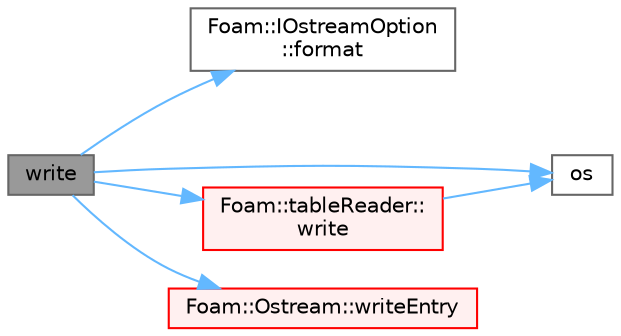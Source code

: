 digraph "write"
{
 // LATEX_PDF_SIZE
  bgcolor="transparent";
  edge [fontname=Helvetica,fontsize=10,labelfontname=Helvetica,labelfontsize=10];
  node [fontname=Helvetica,fontsize=10,shape=box,height=0.2,width=0.4];
  rankdir="LR";
  Node1 [id="Node000001",label="write",height=0.2,width=0.4,color="gray40", fillcolor="grey60", style="filled", fontcolor="black",tooltip=" "];
  Node1 -> Node2 [id="edge1_Node000001_Node000002",color="steelblue1",style="solid",tooltip=" "];
  Node2 [id="Node000002",label="Foam::IOstreamOption\l::format",height=0.2,width=0.4,color="grey40", fillcolor="white", style="filled",URL="$classFoam_1_1IOstreamOption.html#a36d0e60e08757dfbb7d9c9014c03b629",tooltip=" "];
  Node1 -> Node3 [id="edge2_Node000001_Node000003",color="steelblue1",style="solid",tooltip=" "];
  Node3 [id="Node000003",label="os",height=0.2,width=0.4,color="grey40", fillcolor="white", style="filled",URL="$faMeshWriteEdgesOBJ_8H.html#abea05d50bd7259b44f2002c0382ba13e",tooltip=" "];
  Node1 -> Node4 [id="edge3_Node000001_Node000004",color="steelblue1",style="solid",tooltip=" "];
  Node4 [id="Node000004",label="Foam::tableReader::\lwrite",height=0.2,width=0.4,color="red", fillcolor="#FFF0F0", style="filled",URL="$classFoam_1_1tableReader.html#a78cec3e4ecac4a89a3ad8d38f2ad21f5",tooltip=" "];
  Node4 -> Node3 [id="edge4_Node000004_Node000003",color="steelblue1",style="solid",tooltip=" "];
  Node1 -> Node12 [id="edge5_Node000001_Node000012",color="steelblue1",style="solid",tooltip=" "];
  Node12 [id="Node000012",label="Foam::Ostream::writeEntry",height=0.2,width=0.4,color="red", fillcolor="#FFF0F0", style="filled",URL="$classFoam_1_1Ostream.html#a29cb77529772655173286fc5bc17ff77",tooltip=" "];
}
